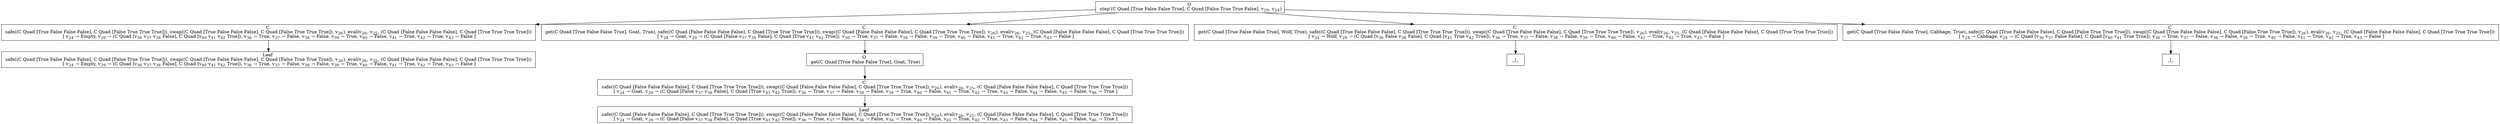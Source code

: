 digraph {
    graph [rankdir=TB
          ,bgcolor=transparent];
    node [shape=box
         ,fillcolor=white
         ,style=filled];
    0 [label=<O <BR/> step'(C Quad [True False False True], C Quad [False True True False], v<SUB>29</SUB>, v<SUB>24</SUB>)>];
    1 [label=<C <BR/> safe((C Quad [True False False False], C Quad [False True True True])), swap((C Quad [True False False False], C Quad [False True True True]), v<SUB>26</SUB>), eval(v<SUB>26</SUB>, v<SUB>25</SUB>, (C Quad [False False False False], C Quad [True True True True])) <BR/>  [ v<SUB>24</SUB> &rarr; Empty, v<SUB>29</SUB> &rarr; (C Quad [v<SUB>36</SUB> v<SUB>37</SUB> v<SUB>38</SUB> False], C Quad [v<SUB>40</SUB> v<SUB>41</SUB> v<SUB>42</SUB> True]), v<SUB>36</SUB> &rarr; True, v<SUB>37</SUB> &rarr; False, v<SUB>38</SUB> &rarr; False, v<SUB>39</SUB> &rarr; True, v<SUB>40</SUB> &rarr; False, v<SUB>41</SUB> &rarr; True, v<SUB>42</SUB> &rarr; True, v<SUB>43</SUB> &rarr; False ] >];
    2 [label=<C <BR/> get(C Quad [True False False True], Goat, True), safe((C Quad [False False False False], C Quad [True True True True])), swap((C Quad [False False False False], C Quad [True True True True]), v<SUB>26</SUB>), eval(v<SUB>26</SUB>, v<SUB>25</SUB>, (C Quad [False False False False], C Quad [True True True True])) <BR/>  [ v<SUB>24</SUB> &rarr; Goat, v<SUB>29</SUB> &rarr; (C Quad [False v<SUB>37</SUB> v<SUB>38</SUB> False], C Quad [True v<SUB>41</SUB> v<SUB>42</SUB> True]), v<SUB>36</SUB> &rarr; True, v<SUB>37</SUB> &rarr; False, v<SUB>38</SUB> &rarr; False, v<SUB>39</SUB> &rarr; True, v<SUB>40</SUB> &rarr; False, v<SUB>41</SUB> &rarr; True, v<SUB>42</SUB> &rarr; True, v<SUB>43</SUB> &rarr; False ] >];
    3 [label=<C <BR/> get(C Quad [True False False True], Wolf, True), safe((C Quad [True False False False], C Quad [True True True True])), swap((C Quad [True False False False], C Quad [True True True True]), v<SUB>26</SUB>), eval(v<SUB>26</SUB>, v<SUB>25</SUB>, (C Quad [False False False False], C Quad [True True True True])) <BR/>  [ v<SUB>24</SUB> &rarr; Wolf, v<SUB>29</SUB> &rarr; (C Quad [v<SUB>36</SUB> False v<SUB>38</SUB> False], C Quad [v<SUB>41</SUB> True v<SUB>42</SUB> True]), v<SUB>36</SUB> &rarr; True, v<SUB>37</SUB> &rarr; False, v<SUB>38</SUB> &rarr; False, v<SUB>39</SUB> &rarr; True, v<SUB>40</SUB> &rarr; False, v<SUB>41</SUB> &rarr; True, v<SUB>42</SUB> &rarr; True, v<SUB>43</SUB> &rarr; False ] >];
    4 [label=<C <BR/> get(C Quad [True False False True], Cabbage, True), safe((C Quad [True False False False], C Quad [False True True True])), swap((C Quad [True False False False], C Quad [False True True True]), v<SUB>26</SUB>), eval(v<SUB>26</SUB>, v<SUB>25</SUB>, (C Quad [False False False False], C Quad [True True True True])) <BR/>  [ v<SUB>24</SUB> &rarr; Cabbage, v<SUB>29</SUB> &rarr; (C Quad [v<SUB>36</SUB> v<SUB>37</SUB> False False], C Quad [v<SUB>40</SUB> v<SUB>41</SUB> True True]), v<SUB>36</SUB> &rarr; True, v<SUB>37</SUB> &rarr; False, v<SUB>38</SUB> &rarr; False, v<SUB>39</SUB> &rarr; True, v<SUB>40</SUB> &rarr; False, v<SUB>41</SUB> &rarr; True, v<SUB>42</SUB> &rarr; True, v<SUB>43</SUB> &rarr; False ] >];
    5 [label=<Leaf <BR/> safe((C Quad [True False False False], C Quad [False True True True])), swap((C Quad [True False False False], C Quad [False True True True]), v<SUB>26</SUB>), eval(v<SUB>26</SUB>, v<SUB>25</SUB>, (C Quad [False False False False], C Quad [True True True True])) <BR/>  [ v<SUB>24</SUB> &rarr; Empty, v<SUB>29</SUB> &rarr; (C Quad [v<SUB>36</SUB> v<SUB>37</SUB> v<SUB>38</SUB> False], C Quad [v<SUB>40</SUB> v<SUB>41</SUB> v<SUB>42</SUB> True]), v<SUB>36</SUB> &rarr; True, v<SUB>37</SUB> &rarr; False, v<SUB>38</SUB> &rarr; False, v<SUB>39</SUB> &rarr; True, v<SUB>40</SUB> &rarr; False, v<SUB>41</SUB> &rarr; True, v<SUB>42</SUB> &rarr; True, v<SUB>43</SUB> &rarr; False ] >];
    6 [label=<O <BR/> get(C Quad [True False False True], Goat, True)>];
    7 [label=<C <BR/> safe((C Quad [False False False False], C Quad [True True True True])), swap((C Quad [False False False False], C Quad [True True True True]), v<SUB>26</SUB>), eval(v<SUB>26</SUB>, v<SUB>25</SUB>, (C Quad [False False False False], C Quad [True True True True])) <BR/>  [ v<SUB>24</SUB> &rarr; Goat, v<SUB>29</SUB> &rarr; (C Quad [False v<SUB>37</SUB> v<SUB>38</SUB> False], C Quad [True v<SUB>41</SUB> v<SUB>42</SUB> True]), v<SUB>36</SUB> &rarr; True, v<SUB>37</SUB> &rarr; False, v<SUB>38</SUB> &rarr; False, v<SUB>39</SUB> &rarr; True, v<SUB>40</SUB> &rarr; False, v<SUB>41</SUB> &rarr; True, v<SUB>42</SUB> &rarr; True, v<SUB>43</SUB> &rarr; False, v<SUB>44</SUB> &rarr; False, v<SUB>45</SUB> &rarr; False, v<SUB>46</SUB> &rarr; True ] >];
    8 [label=<Leaf <BR/> safe((C Quad [False False False False], C Quad [True True True True])), swap((C Quad [False False False False], C Quad [True True True True]), v<SUB>26</SUB>), eval(v<SUB>26</SUB>, v<SUB>25</SUB>, (C Quad [False False False False], C Quad [True True True True])) <BR/>  [ v<SUB>24</SUB> &rarr; Goat, v<SUB>29</SUB> &rarr; (C Quad [False v<SUB>37</SUB> v<SUB>38</SUB> False], C Quad [True v<SUB>41</SUB> v<SUB>42</SUB> True]), v<SUB>36</SUB> &rarr; True, v<SUB>37</SUB> &rarr; False, v<SUB>38</SUB> &rarr; False, v<SUB>39</SUB> &rarr; True, v<SUB>40</SUB> &rarr; False, v<SUB>41</SUB> &rarr; True, v<SUB>42</SUB> &rarr; True, v<SUB>43</SUB> &rarr; False, v<SUB>44</SUB> &rarr; False, v<SUB>45</SUB> &rarr; False, v<SUB>46</SUB> &rarr; True ] >];
    9 [label=<_|_>];
    10 [label=<_|_>];
    0 -> 1 [label=""];
    0 -> 2 [label=""];
    0 -> 3 [label=""];
    0 -> 4 [label=""];
    1 -> 5 [label=""];
    2 -> 6 [label=""];
    3 -> 9 [label=""];
    4 -> 10 [label=""];
    6 -> 7 [label=""];
    7 -> 8 [label=""];
}